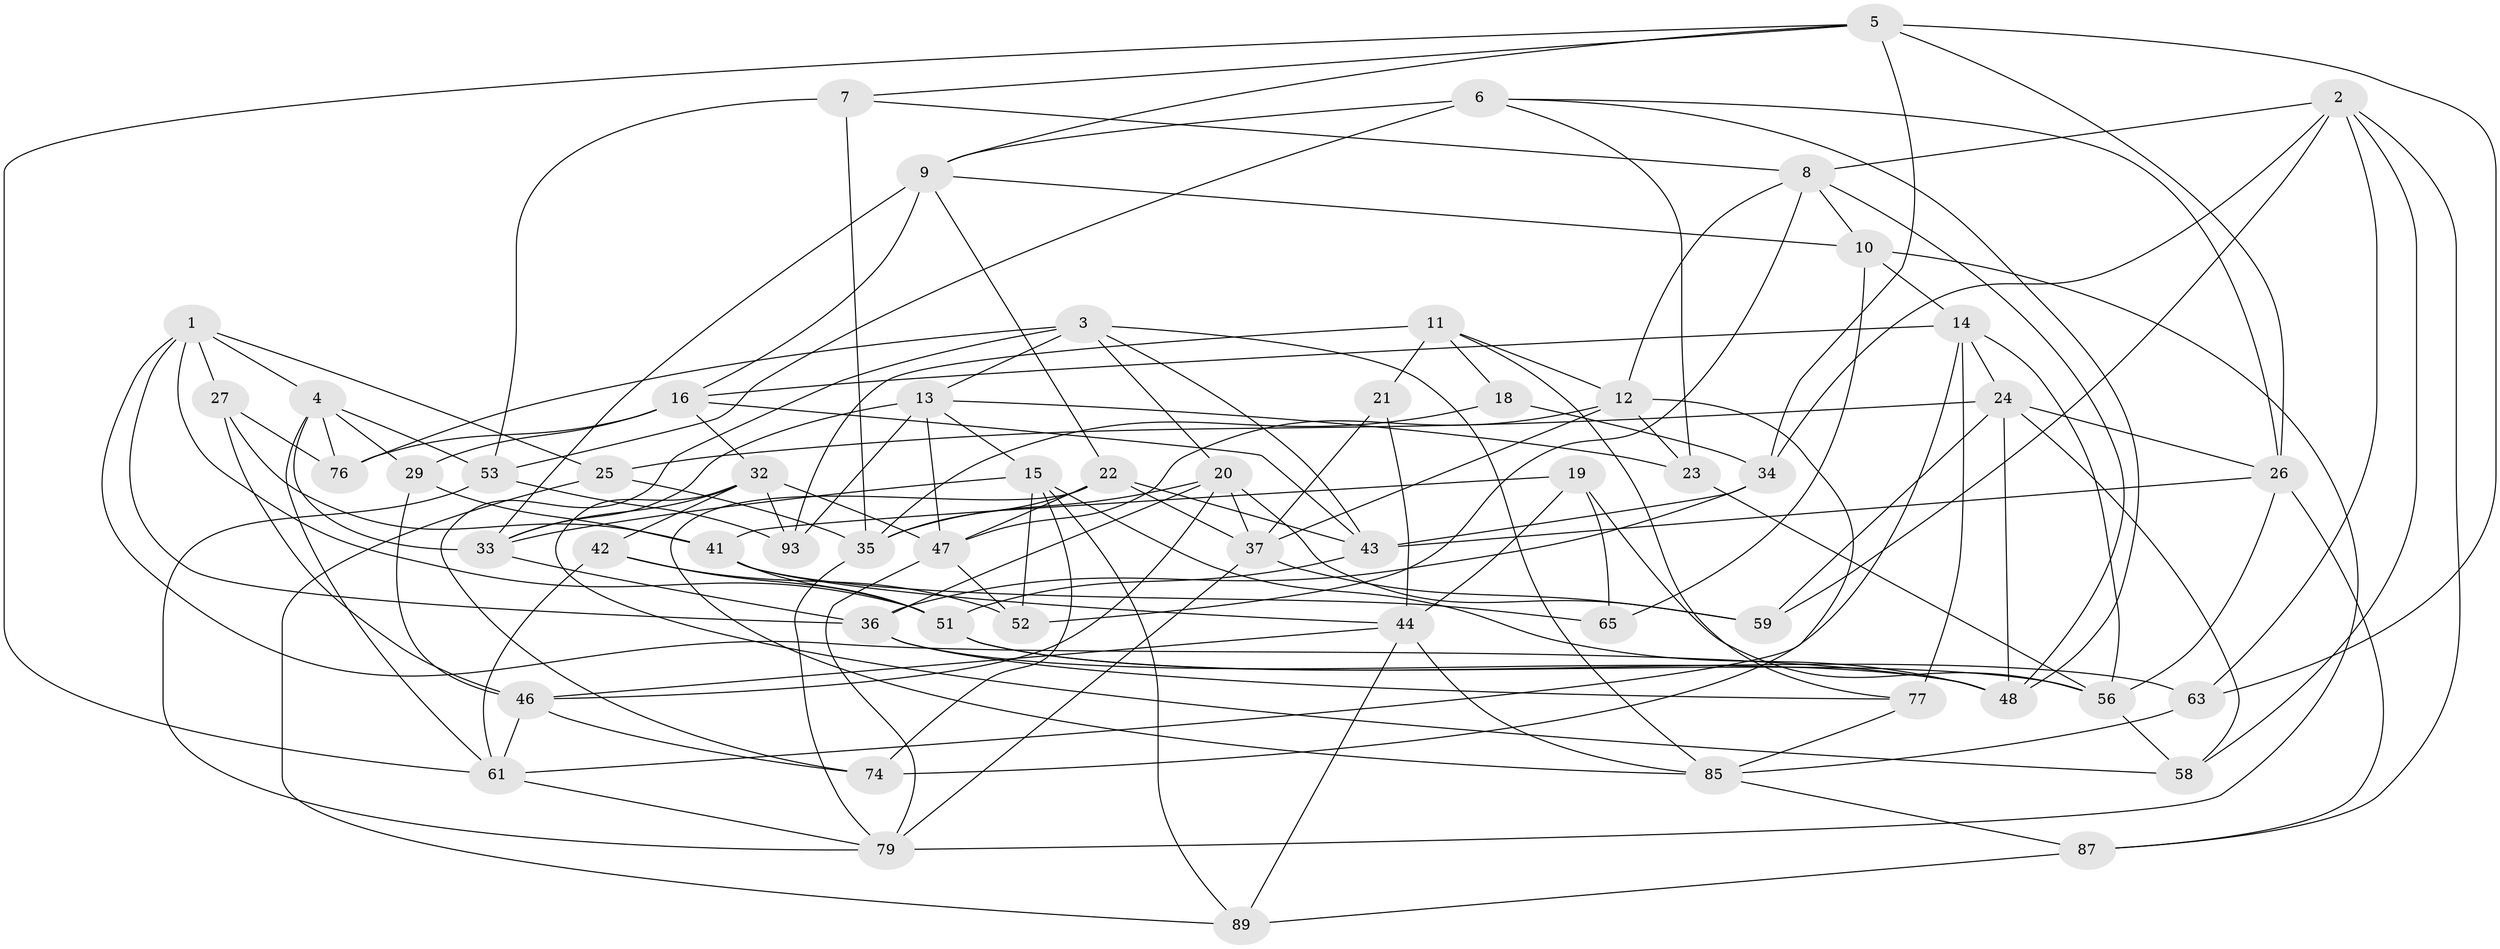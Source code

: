// Generated by graph-tools (version 1.1) at 2025/52/02/27/25 19:52:32]
// undirected, 57 vertices, 147 edges
graph export_dot {
graph [start="1"]
  node [color=gray90,style=filled];
  1 [super="+78"];
  2 [super="+62"];
  3 [super="+82"];
  4 [super="+90"];
  5 [super="+17"];
  6 [super="+31"];
  7;
  8 [super="+39"];
  9 [super="+71"];
  10 [super="+60"];
  11 [super="+49"];
  12 [super="+38"];
  13 [super="+45"];
  14 [super="+75"];
  15 [super="+50"];
  16 [super="+30"];
  18;
  19;
  20 [super="+70"];
  21;
  22 [super="+69"];
  23;
  24 [super="+40"];
  25;
  26 [super="+28"];
  27;
  29;
  32 [super="+66"];
  33 [super="+73"];
  34 [super="+91"];
  35 [super="+83"];
  36 [super="+64"];
  37 [super="+57"];
  41 [super="+86"];
  42;
  43 [super="+67"];
  44 [super="+55"];
  46 [super="+54"];
  47 [super="+84"];
  48 [super="+81"];
  51 [super="+68"];
  52;
  53 [super="+80"];
  56 [super="+94"];
  58;
  59;
  61 [super="+72"];
  63;
  65;
  74;
  76;
  77;
  79 [super="+92"];
  85 [super="+88"];
  87;
  89;
  93;
  1 -- 48;
  1 -- 51;
  1 -- 36;
  1 -- 27;
  1 -- 4;
  1 -- 25;
  2 -- 63;
  2 -- 59;
  2 -- 8;
  2 -- 58;
  2 -- 87;
  2 -- 34;
  3 -- 74;
  3 -- 43;
  3 -- 85;
  3 -- 76;
  3 -- 13;
  3 -- 20;
  4 -- 76;
  4 -- 29;
  4 -- 33;
  4 -- 61;
  4 -- 53;
  5 -- 63;
  5 -- 7;
  5 -- 34;
  5 -- 61;
  5 -- 9;
  5 -- 26;
  6 -- 26;
  6 -- 53 [weight=2];
  6 -- 23;
  6 -- 9;
  6 -- 48;
  7 -- 35;
  7 -- 53;
  7 -- 8;
  8 -- 52;
  8 -- 10;
  8 -- 12;
  8 -- 48;
  9 -- 22;
  9 -- 16;
  9 -- 10;
  9 -- 33;
  10 -- 14;
  10 -- 65 [weight=2];
  10 -- 79;
  11 -- 21 [weight=2];
  11 -- 77;
  11 -- 18;
  11 -- 93;
  11 -- 12;
  12 -- 37;
  12 -- 47;
  12 -- 61;
  12 -- 23;
  13 -- 15;
  13 -- 23;
  13 -- 33;
  13 -- 93;
  13 -- 47;
  14 -- 16;
  14 -- 24;
  14 -- 56;
  14 -- 74;
  14 -- 77;
  15 -- 52;
  15 -- 74;
  15 -- 48;
  15 -- 33;
  15 -- 89;
  16 -- 43;
  16 -- 32;
  16 -- 76;
  16 -- 29;
  18 -- 34 [weight=2];
  18 -- 35;
  19 -- 41;
  19 -- 65;
  19 -- 56;
  19 -- 44;
  20 -- 59;
  20 -- 35;
  20 -- 36;
  20 -- 37;
  20 -- 46;
  21 -- 44;
  21 -- 37;
  22 -- 47;
  22 -- 43;
  22 -- 35;
  22 -- 85;
  22 -- 37;
  23 -- 56;
  24 -- 25;
  24 -- 48;
  24 -- 58;
  24 -- 59;
  24 -- 26;
  25 -- 35;
  25 -- 89;
  26 -- 87;
  26 -- 43;
  26 -- 56;
  27 -- 76;
  27 -- 41;
  27 -- 46;
  29 -- 46;
  29 -- 41;
  32 -- 42;
  32 -- 47;
  32 -- 33;
  32 -- 58;
  32 -- 93;
  33 -- 36;
  34 -- 43;
  34 -- 36;
  35 -- 79;
  36 -- 77;
  36 -- 48;
  37 -- 79;
  37 -- 59;
  41 -- 44;
  41 -- 65;
  41 -- 51;
  42 -- 61;
  42 -- 52;
  42 -- 51;
  43 -- 51;
  44 -- 85;
  44 -- 89;
  44 -- 46;
  46 -- 61;
  46 -- 74;
  47 -- 79;
  47 -- 52;
  51 -- 63;
  51 -- 56;
  53 -- 93;
  53 -- 79;
  56 -- 58;
  61 -- 79;
  63 -- 85;
  77 -- 85;
  85 -- 87;
  87 -- 89;
}
